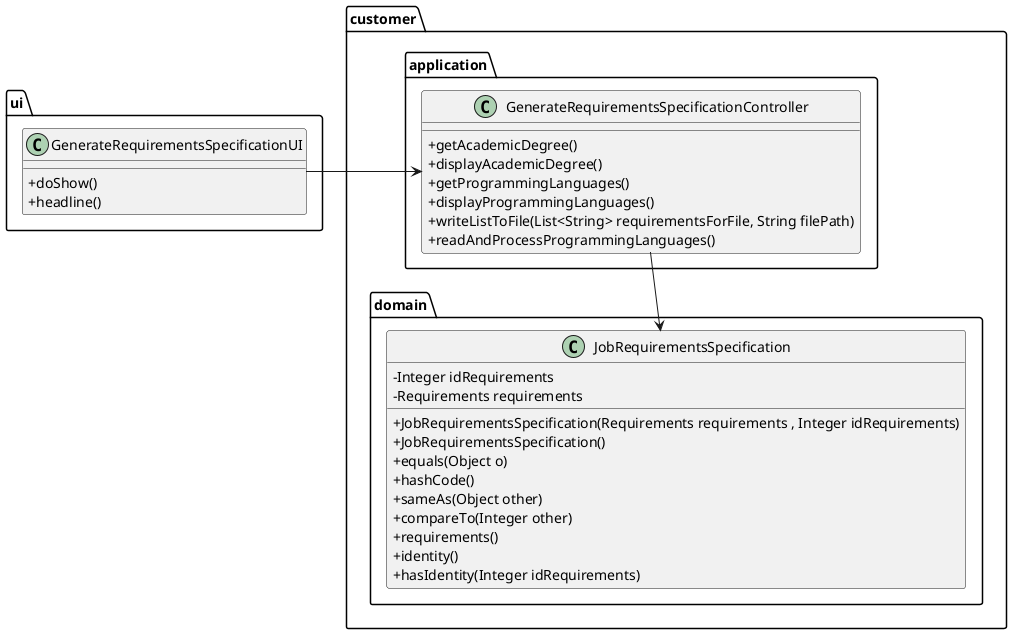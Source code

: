 @startuml
skinparam classAttributeIconSize 0
top to bottom direction

package "ui"{
class GenerateRequirementsSpecificationUI{

+ doShow()
+ headline()
}
}

package "customer"{

    package "application"{

class GenerateRequirementsSpecificationController{

+ getAcademicDegree()
+ displayAcademicDegree()
+ getProgrammingLanguages()
+ displayProgrammingLanguages()
+ writeListToFile(List<String> requirementsForFile, String filePath)
+ readAndProcessProgrammingLanguages()

}
}

package "domain"{

class JobRequirementsSpecification{
- Integer idRequirements
- Requirements requirements

+ JobRequirementsSpecification(Requirements requirements , Integer idRequirements)
+ JobRequirementsSpecification()
+ equals(Object o)
+ hashCode()
+ sameAs(Object other)
+ compareTo(Integer other)
+ requirements()
+ identity()
+ hasIdentity(Integer idRequirements)
}

}
GenerateRequirementsSpecificationUI ->  GenerateRequirementsSpecificationController

GenerateRequirementsSpecificationController --> JobRequirementsSpecification

@enduml